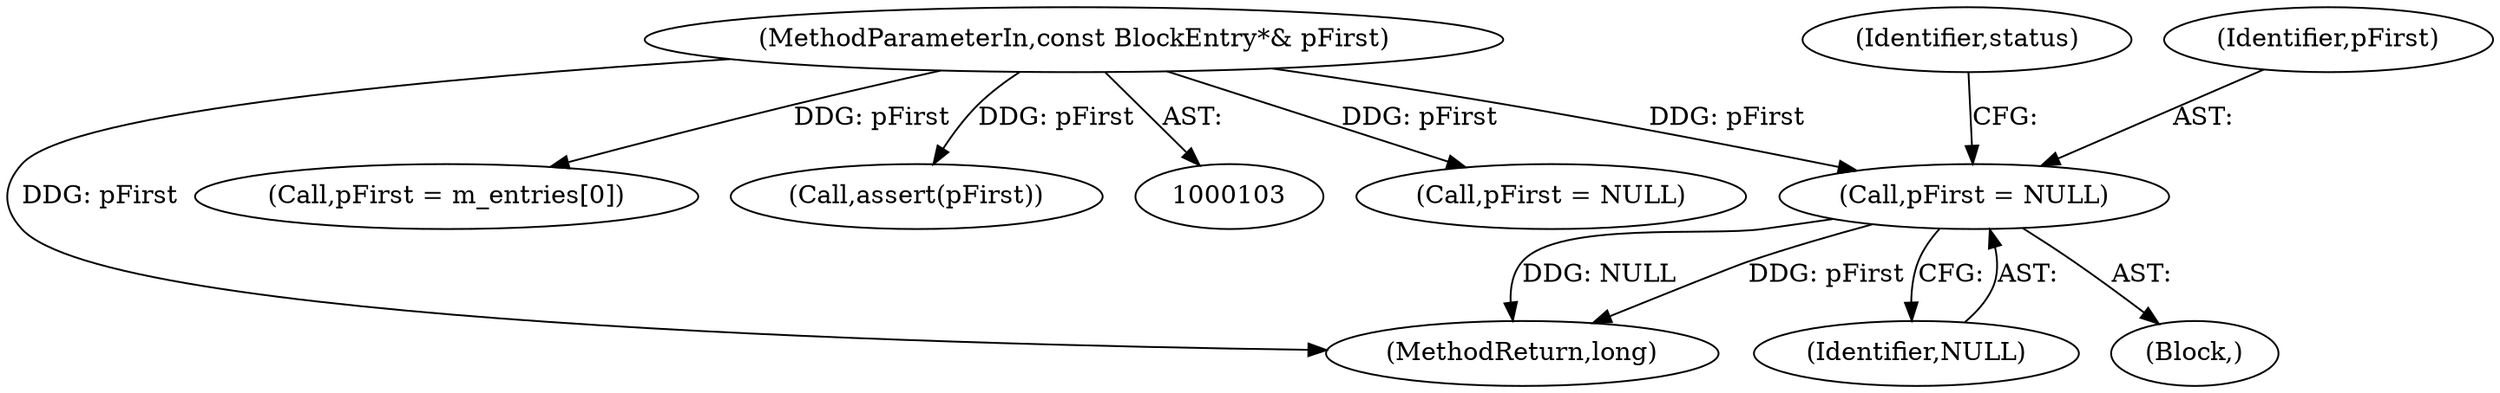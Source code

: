 digraph "1_Android_04839626ed859623901ebd3a5fd483982186b59d_82@pointer" {
"1000124" [label="(Call,pFirst = NULL)"];
"1000104" [label="(MethodParameterIn,const BlockEntry*& pFirst)"];
"1000134" [label="(Call,pFirst = NULL)"];
"1000150" [label="(MethodReturn,long)"];
"1000141" [label="(Call,pFirst = m_entries[0])"];
"1000146" [label="(Call,assert(pFirst))"];
"1000104" [label="(MethodParameterIn,const BlockEntry*& pFirst)"];
"1000128" [label="(Identifier,status)"];
"1000126" [label="(Identifier,NULL)"];
"1000125" [label="(Identifier,pFirst)"];
"1000123" [label="(Block,)"];
"1000124" [label="(Call,pFirst = NULL)"];
"1000124" -> "1000123"  [label="AST: "];
"1000124" -> "1000126"  [label="CFG: "];
"1000125" -> "1000124"  [label="AST: "];
"1000126" -> "1000124"  [label="AST: "];
"1000128" -> "1000124"  [label="CFG: "];
"1000124" -> "1000150"  [label="DDG: pFirst"];
"1000124" -> "1000150"  [label="DDG: NULL"];
"1000104" -> "1000124"  [label="DDG: pFirst"];
"1000104" -> "1000103"  [label="AST: "];
"1000104" -> "1000150"  [label="DDG: pFirst"];
"1000104" -> "1000134"  [label="DDG: pFirst"];
"1000104" -> "1000141"  [label="DDG: pFirst"];
"1000104" -> "1000146"  [label="DDG: pFirst"];
}
